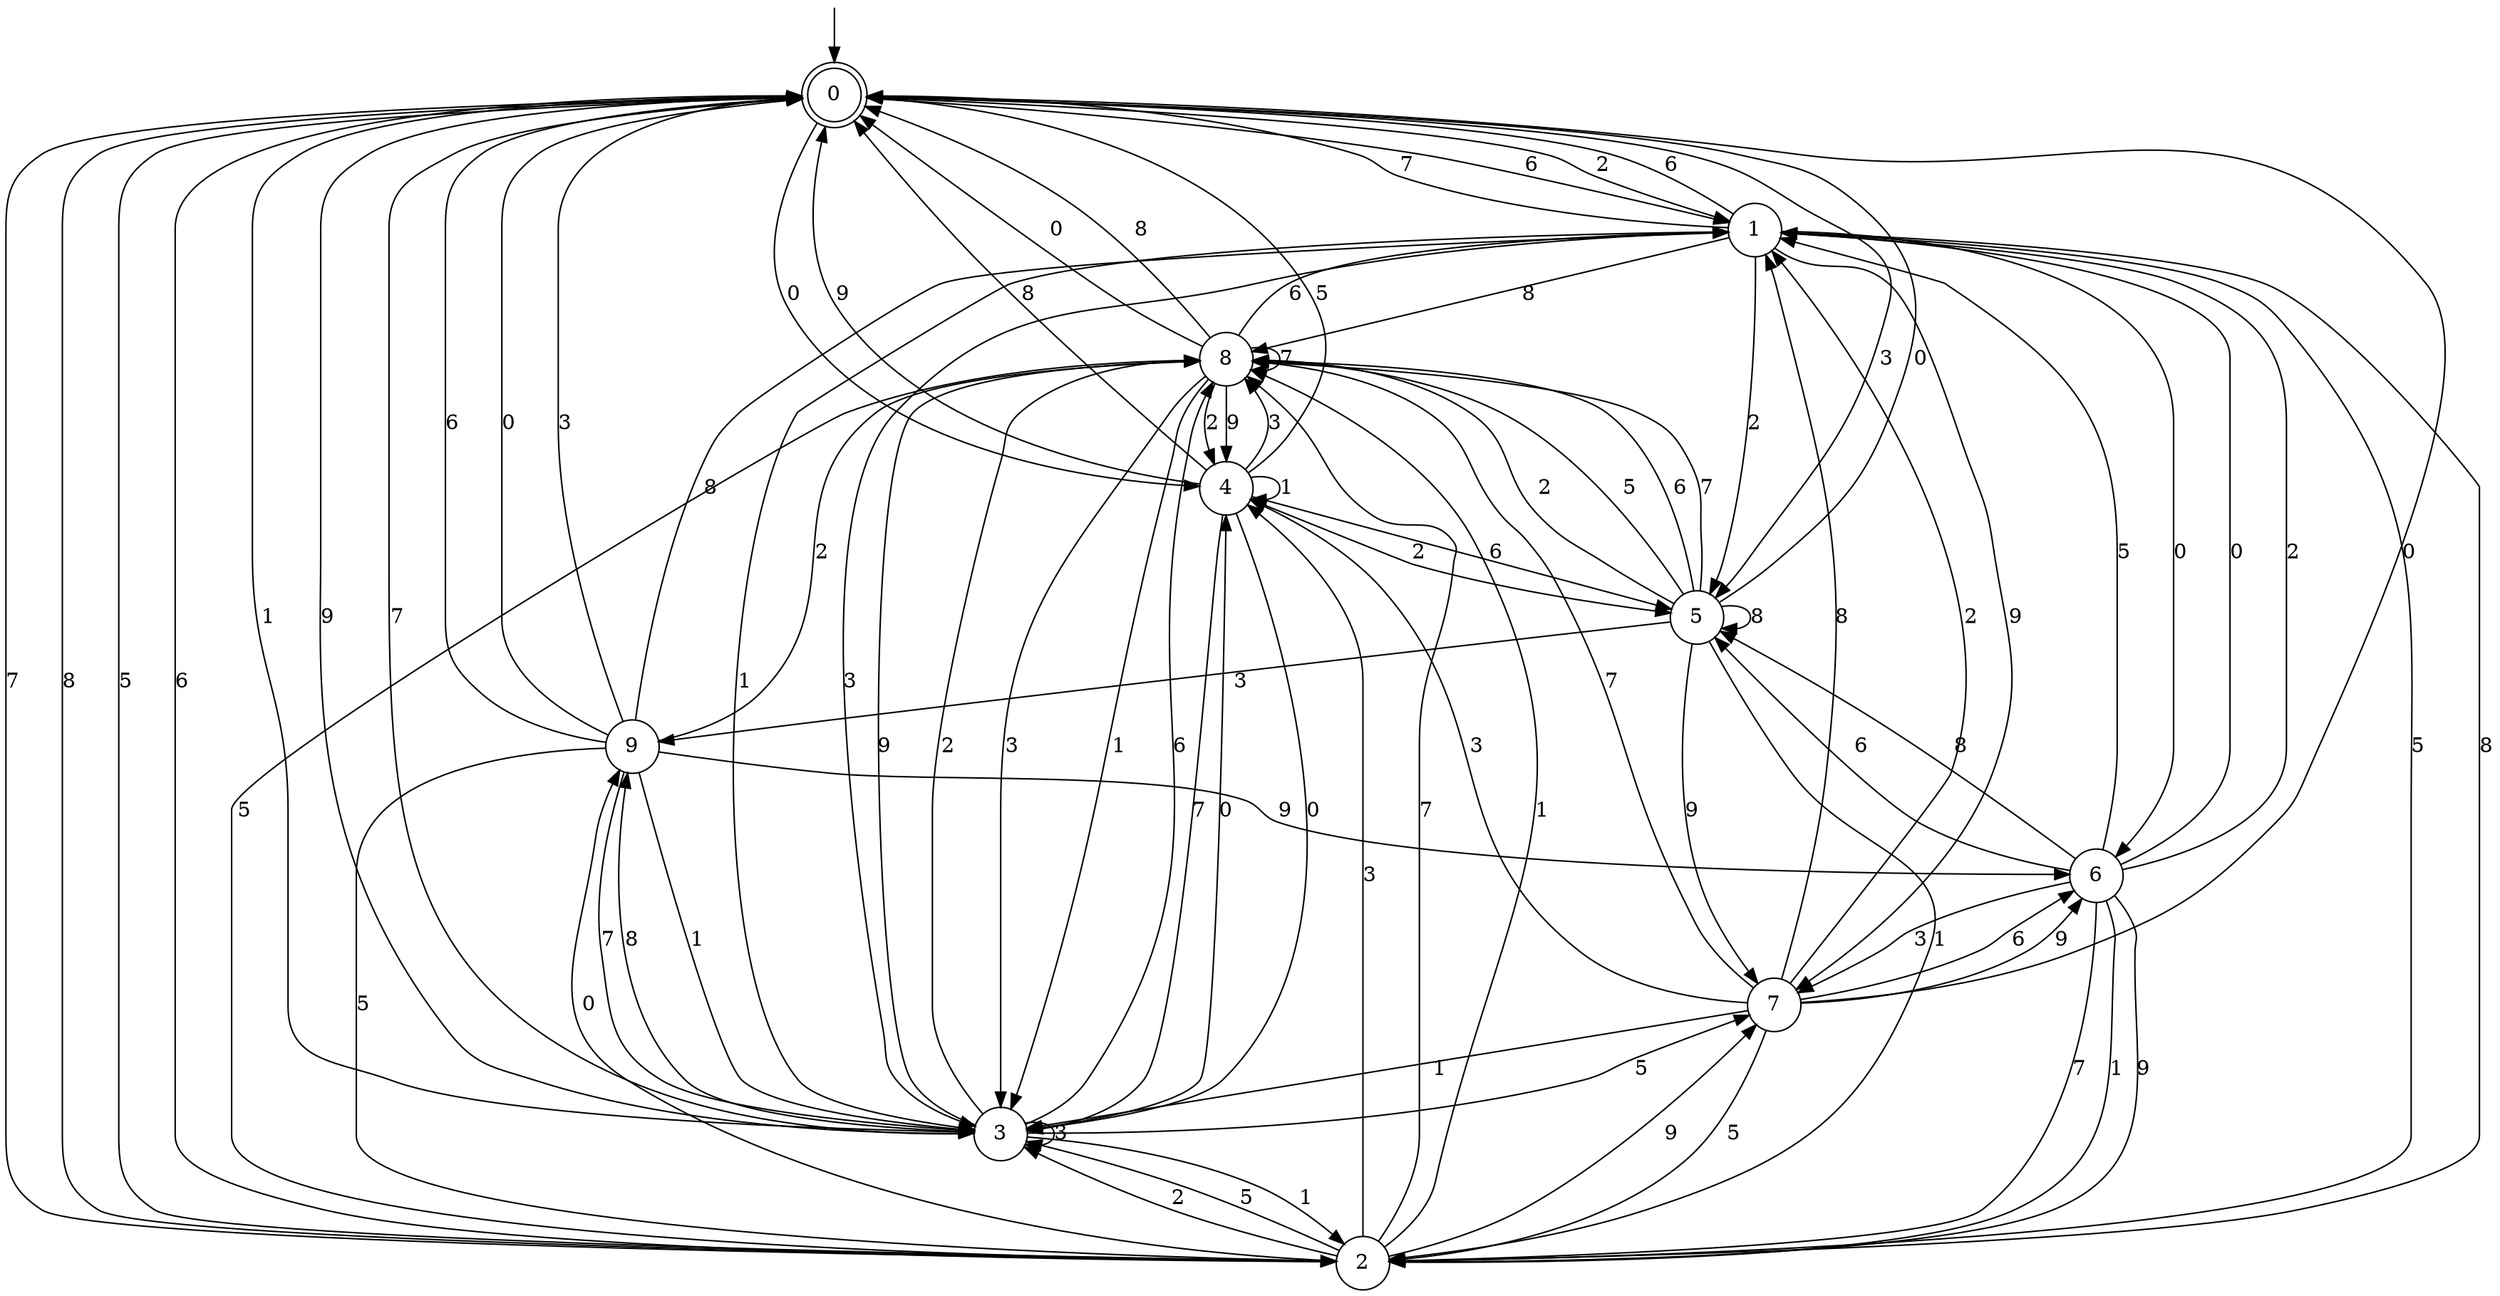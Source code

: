 digraph g {

	s0 [shape="doublecircle" label="0"];
	s1 [shape="circle" label="1"];
	s2 [shape="circle" label="2"];
	s3 [shape="circle" label="3"];
	s4 [shape="circle" label="4"];
	s5 [shape="circle" label="5"];
	s6 [shape="circle" label="6"];
	s7 [shape="circle" label="7"];
	s8 [shape="circle" label="8"];
	s9 [shape="circle" label="9"];
	s0 -> s1 [label="6"];
	s0 -> s2 [label="7"];
	s0 -> s3 [label="1"];
	s0 -> s4 [label="0"];
	s0 -> s3 [label="9"];
	s0 -> s2 [label="8"];
	s0 -> s1 [label="2"];
	s0 -> s2 [label="5"];
	s0 -> s5 [label="3"];
	s1 -> s0 [label="6"];
	s1 -> s0 [label="7"];
	s1 -> s3 [label="1"];
	s1 -> s6 [label="0"];
	s1 -> s7 [label="9"];
	s1 -> s8 [label="8"];
	s1 -> s5 [label="2"];
	s1 -> s2 [label="5"];
	s1 -> s3 [label="3"];
	s2 -> s0 [label="6"];
	s2 -> s8 [label="7"];
	s2 -> s8 [label="1"];
	s2 -> s9 [label="0"];
	s2 -> s7 [label="9"];
	s2 -> s1 [label="8"];
	s2 -> s3 [label="2"];
	s2 -> s3 [label="5"];
	s2 -> s4 [label="3"];
	s3 -> s8 [label="6"];
	s3 -> s0 [label="7"];
	s3 -> s2 [label="1"];
	s3 -> s4 [label="0"];
	s3 -> s8 [label="9"];
	s3 -> s9 [label="8"];
	s3 -> s8 [label="2"];
	s3 -> s7 [label="5"];
	s3 -> s3 [label="3"];
	s4 -> s5 [label="6"];
	s4 -> s3 [label="7"];
	s4 -> s4 [label="1"];
	s4 -> s3 [label="0"];
	s4 -> s0 [label="9"];
	s4 -> s0 [label="8"];
	s4 -> s5 [label="2"];
	s4 -> s0 [label="5"];
	s4 -> s8 [label="3"];
	s5 -> s8 [label="6"];
	s5 -> s8 [label="7"];
	s5 -> s2 [label="1"];
	s5 -> s0 [label="0"];
	s5 -> s7 [label="9"];
	s5 -> s5 [label="8"];
	s5 -> s8 [label="2"];
	s5 -> s8 [label="5"];
	s5 -> s9 [label="3"];
	s6 -> s5 [label="6"];
	s6 -> s2 [label="7"];
	s6 -> s2 [label="1"];
	s6 -> s1 [label="0"];
	s6 -> s2 [label="9"];
	s6 -> s5 [label="8"];
	s6 -> s1 [label="2"];
	s6 -> s1 [label="5"];
	s6 -> s7 [label="3"];
	s7 -> s6 [label="6"];
	s7 -> s8 [label="7"];
	s7 -> s3 [label="1"];
	s7 -> s0 [label="0"];
	s7 -> s6 [label="9"];
	s7 -> s1 [label="8"];
	s7 -> s1 [label="2"];
	s7 -> s2 [label="5"];
	s7 -> s4 [label="3"];
	s8 -> s1 [label="6"];
	s8 -> s8 [label="7"];
	s8 -> s3 [label="1"];
	s8 -> s0 [label="0"];
	s8 -> s4 [label="9"];
	s8 -> s0 [label="8"];
	s8 -> s4 [label="2"];
	s8 -> s2 [label="5"];
	s8 -> s3 [label="3"];
	s9 -> s0 [label="6"];
	s9 -> s3 [label="7"];
	s9 -> s3 [label="1"];
	s9 -> s0 [label="0"];
	s9 -> s6 [label="9"];
	s9 -> s1 [label="8"];
	s9 -> s8 [label="2"];
	s9 -> s2 [label="5"];
	s9 -> s0 [label="3"];

__start0 [label="" shape="none" width="0" height="0"];
__start0 -> s0;

}
